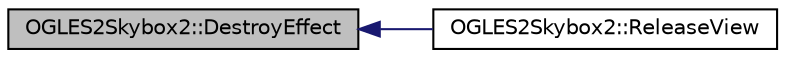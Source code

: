 digraph "OGLES2Skybox2::DestroyEffect"
{
  edge [fontname="Helvetica",fontsize="10",labelfontname="Helvetica",labelfontsize="10"];
  node [fontname="Helvetica",fontsize="10",shape=record];
  rankdir="LR";
  Node1 [label="OGLES2Skybox2::DestroyEffect",height=0.2,width=0.4,color="black", fillcolor="grey75", style="filled", fontcolor="black"];
  Node1 -> Node2 [dir="back",color="midnightblue",fontsize="10",style="solid",fontname="Helvetica"];
  Node2 [label="OGLES2Skybox2::ReleaseView",height=0.2,width=0.4,color="black", fillcolor="white", style="filled",URL="$class_o_g_l_e_s2_skybox2.html#a19a1dc336e9dffe91c504a3ce17cdede"];
}
